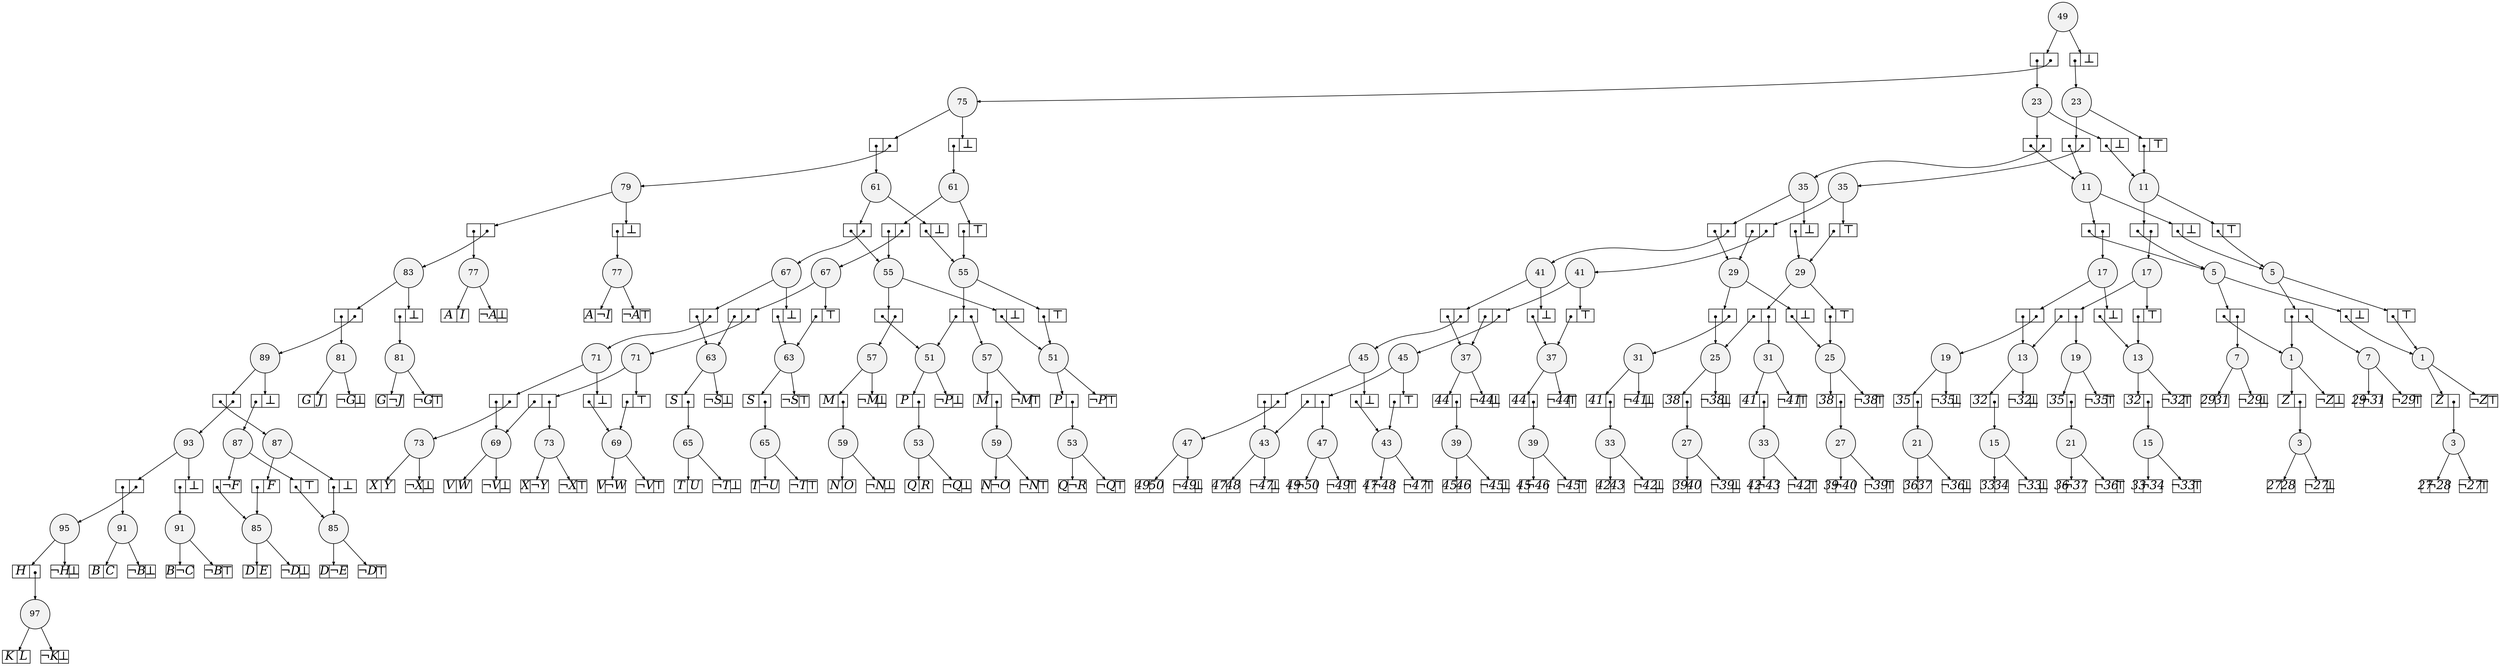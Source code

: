 
digraph sdd {

overlap=false

{rank=same; n1548 }
{rank=same; n1562 }
{rank=same; n1579 }
{rank=same; n1580 n699 }
{rank=same; n1697 }
{rank=same; n1698 n174 }
{rank=same; n171 n169 }
{rank=same; n1785 }
{rank=same; n1786 n1495 }
{rank=same; n1807 }
{rank=same; n1678 n1808 }
{rank=same; n1826 }
{rank=same; n1176 n1827 }
{rank=same; n1212 n1828 }
{rank=same; n1196 n1194 }
{rank=same; n1829 n1248 }
{rank=same; n1158 n1160 }
{rank=same; n1232 n1230 }
{rank=same; n1452 n1830 }
{rank=same; n536 n1008 }
{rank=same; n1009 n551 }
{rank=same; n1266 n1268 }
{rank=same; n1122 n1124 }
{rank=same; n1142 n1140 }
{rank=same; n2385 }
{rank=same; n2380 n2370 }
{rank=same; n2371 n2381 }
{rank=same; n2002 n2010 }
{rank=same; n2382 n2372 }
{rank=same; n2266 n2264 }
{rank=same; n2282 n2284 }
{rank=same; n2373 n2383 }
{rank=same; n2210 n2212 }
{rank=same; n2228 n2230 }
{rank=same; n2318 n2320 }
{rank=same; n2194 n2192 }
{rank=same; n2248 n2246 }
{rank=same; n2384 n2374 }
{rank=same; n2104 n2102 }
{rank=same; n2122 n2120 }
{rank=same; n2158 n2156 }
{rank=same; n2086 n2084 }
{rank=same; n2138 n2140 }
{rank=same; n2356 n2354 }
{rank=same; n2050 n2048 }
{rank=same; n2174 n2176 }
{rank=same; n2032 n2030 }
{rank=same; n2066 n2068 }

n1548 [label= "97",style=filled,fillcolor=gray95,shape=circle,height=.25,width=.25]; 
n1548e0
      [label= "<L>K|<R>L",
      shape=record,
      fontsize=20,
      fontname="Times-Italic",
      fillcolor=white,
      style=filled,
      fixedsize=true,
      height=.30, 
      width=.65];

n1548->n1548e0 [arrowsize=.50];
n1548e1
      [label= "<L>&not;K|<R>&#8869;",
      shape=record,
      fontsize=20,
      fontname="Times-Italic",
      fillcolor=white,
      style=filled,
      fixedsize=true,
      height=.30, 
      width=.65];

n1548->n1548e1 [arrowsize=.50];
n1562 [label= "95",style=filled,fillcolor=gray95,shape=circle,height=.25,width=.25]; 
n1562e0
      [label= "<L>H|<R>",
      shape=record,
      fontsize=20,
      fontname="Times-Italic",
      fillcolor=white,
      style=filled,
      fixedsize=true,
      height=.30, 
      width=.65];

n1562->n1562e0 [arrowsize=.50];
n1562e0:R:c->n1548 [arrowsize=.50,tailclip=false,arrowtail=dot,dir=both];
n1562e1
      [label= "<L>&not;H|<R>&#8869;",
      shape=record,
      fontsize=20,
      fontname="Times-Italic",
      fillcolor=white,
      style=filled,
      fixedsize=true,
      height=.30, 
      width=.65];

n1562->n1562e1 [arrowsize=.50];
n1579 [label= "93",style=filled,fillcolor=gray95,shape=circle,height=.25,width=.25]; 
n1579e0
      [label= "<L>|<R>",
      shape=record,
      fontsize=20,
      fontname="Times-Italic",
      fillcolor=white,
      style=filled,
      fixedsize=true,
      height=.30, 
      width=.65];

n1579->n1579e0 [arrowsize=.50];
n1579e0:L:c->n699 [arrowsize=.50,tailclip=false,arrowtail=dot,dir=both];
n1579e0:R:c->n1562 [arrowsize=.50,tailclip=false,arrowtail=dot,dir=both];
n1579e1
      [label= "<L>|<R>&#8869;",
      shape=record,
      fontsize=20,
      fontname="Times-Italic",
      fillcolor=white,
      style=filled,
      fixedsize=true,
      height=.30, 
      width=.65];

n1579->n1579e1 [arrowsize=.50];
n1579e1:L:c->n1580 [arrowsize=.50,tailclip=false,arrowtail=dot,dir=both];
n1580 [label= "91",style=filled,fillcolor=gray95,shape=circle,height=.25,width=.25]; 
n1580e0
      [label= "<L>B|<R>&not;C",
      shape=record,
      fontsize=20,
      fontname="Times-Italic",
      fillcolor=white,
      style=filled,
      fixedsize=true,
      height=.30, 
      width=.65];

n1580->n1580e0 [arrowsize=.50];
n1580e1
      [label= "<L>&not;B|<R>&#8868;",
      shape=record,
      fontsize=20,
      fontname="Times-Italic",
      fillcolor=white,
      style=filled,
      fixedsize=true,
      height=.30, 
      width=.65];

n1580->n1580e1 [arrowsize=.50];
n699 [label= "91",style=filled,fillcolor=gray95,shape=circle,height=.25,width=.25]; 
n699e0
      [label= "<L>B|<R>C",
      shape=record,
      fontsize=20,
      fontname="Times-Italic",
      fillcolor=white,
      style=filled,
      fixedsize=true,
      height=.30, 
      width=.65];

n699->n699e0 [arrowsize=.50];
n699e1
      [label= "<L>&not;B|<R>&#8869;",
      shape=record,
      fontsize=20,
      fontname="Times-Italic",
      fillcolor=white,
      style=filled,
      fixedsize=true,
      height=.30, 
      width=.65];

n699->n699e1 [arrowsize=.50];
n1697 [label= "89",style=filled,fillcolor=gray95,shape=circle,height=.25,width=.25]; 
n1697e0
      [label= "<L>|<R>",
      shape=record,
      fontsize=20,
      fontname="Times-Italic",
      fillcolor=white,
      style=filled,
      fixedsize=true,
      height=.30, 
      width=.65];

n1697->n1697e0 [arrowsize=.50];
n1697e0:L:c->n174 [arrowsize=.50,tailclip=false,arrowtail=dot,dir=both];
n1697e0:R:c->n1579 [arrowsize=.50,tailclip=false,arrowtail=dot,dir=both];
n1697e1
      [label= "<L>|<R>&#8869;",
      shape=record,
      fontsize=20,
      fontname="Times-Italic",
      fillcolor=white,
      style=filled,
      fixedsize=true,
      height=.30, 
      width=.65];

n1697->n1697e1 [arrowsize=.50];
n1697e1:L:c->n1698 [arrowsize=.50,tailclip=false,arrowtail=dot,dir=both];
n1698 [label= "87",style=filled,fillcolor=gray95,shape=circle,height=.25,width=.25]; 
n1698e0
      [label= "<L>|<R>&not;F",
      shape=record,
      fontsize=20,
      fontname="Times-Italic",
      fillcolor=white,
      style=filled,
      fixedsize=true,
      height=.30, 
      width=.65];

n1698->n1698e0 [arrowsize=.50];
n1698e0:L:c->n169 [arrowsize=.50,tailclip=false,arrowtail=dot,dir=both];
n1698e1
      [label= "<L>|<R>&#8868;",
      shape=record,
      fontsize=20,
      fontname="Times-Italic",
      fillcolor=white,
      style=filled,
      fixedsize=true,
      height=.30, 
      width=.65];

n1698->n1698e1 [arrowsize=.50];
n1698e1:L:c->n171 [arrowsize=.50,tailclip=false,arrowtail=dot,dir=both];
n174 [label= "87",style=filled,fillcolor=gray95,shape=circle,height=.25,width=.25]; 
n174e0
      [label= "<L>|<R>F",
      shape=record,
      fontsize=20,
      fontname="Times-Italic",
      fillcolor=white,
      style=filled,
      fixedsize=true,
      height=.30, 
      width=.65];

n174->n174e0 [arrowsize=.50];
n174e0:L:c->n169 [arrowsize=.50,tailclip=false,arrowtail=dot,dir=both];
n174e1
      [label= "<L>|<R>&#8869;",
      shape=record,
      fontsize=20,
      fontname="Times-Italic",
      fillcolor=white,
      style=filled,
      fixedsize=true,
      height=.30, 
      width=.65];

n174->n174e1 [arrowsize=.50];
n174e1:L:c->n171 [arrowsize=.50,tailclip=false,arrowtail=dot,dir=both];
n171 [label= "85",style=filled,fillcolor=gray95,shape=circle,height=.25,width=.25]; 
n171e0
      [label= "<L>D|<R>&not;E",
      shape=record,
      fontsize=20,
      fontname="Times-Italic",
      fillcolor=white,
      style=filled,
      fixedsize=true,
      height=.30, 
      width=.65];

n171->n171e0 [arrowsize=.50];
n171e1
      [label= "<L>&not;D|<R>&#8868;",
      shape=record,
      fontsize=20,
      fontname="Times-Italic",
      fillcolor=white,
      style=filled,
      fixedsize=true,
      height=.30, 
      width=.65];

n171->n171e1 [arrowsize=.50];
n169 [label= "85",style=filled,fillcolor=gray95,shape=circle,height=.25,width=.25]; 
n169e0
      [label= "<L>D|<R>E",
      shape=record,
      fontsize=20,
      fontname="Times-Italic",
      fillcolor=white,
      style=filled,
      fixedsize=true,
      height=.30, 
      width=.65];

n169->n169e0 [arrowsize=.50];
n169e1
      [label= "<L>&not;D|<R>&#8869;",
      shape=record,
      fontsize=20,
      fontname="Times-Italic",
      fillcolor=white,
      style=filled,
      fixedsize=true,
      height=.30, 
      width=.65];

n169->n169e1 [arrowsize=.50];
n1785 [label= "83",style=filled,fillcolor=gray95,shape=circle,height=.25,width=.25]; 
n1785e0
      [label= "<L>|<R>",
      shape=record,
      fontsize=20,
      fontname="Times-Italic",
      fillcolor=white,
      style=filled,
      fixedsize=true,
      height=.30, 
      width=.65];

n1785->n1785e0 [arrowsize=.50];
n1785e0:L:c->n1495 [arrowsize=.50,tailclip=false,arrowtail=dot,dir=both];
n1785e0:R:c->n1697 [arrowsize=.50,tailclip=false,arrowtail=dot,dir=both];
n1785e1
      [label= "<L>|<R>&#8869;",
      shape=record,
      fontsize=20,
      fontname="Times-Italic",
      fillcolor=white,
      style=filled,
      fixedsize=true,
      height=.30, 
      width=.65];

n1785->n1785e1 [arrowsize=.50];
n1785e1:L:c->n1786 [arrowsize=.50,tailclip=false,arrowtail=dot,dir=both];
n1786 [label= "81",style=filled,fillcolor=gray95,shape=circle,height=.25,width=.25]; 
n1786e0
      [label= "<L>G|<R>&not;J",
      shape=record,
      fontsize=20,
      fontname="Times-Italic",
      fillcolor=white,
      style=filled,
      fixedsize=true,
      height=.30, 
      width=.65];

n1786->n1786e0 [arrowsize=.50];
n1786e1
      [label= "<L>&not;G|<R>&#8868;",
      shape=record,
      fontsize=20,
      fontname="Times-Italic",
      fillcolor=white,
      style=filled,
      fixedsize=true,
      height=.30, 
      width=.65];

n1786->n1786e1 [arrowsize=.50];
n1495 [label= "81",style=filled,fillcolor=gray95,shape=circle,height=.25,width=.25]; 
n1495e0
      [label= "<L>G|<R>J",
      shape=record,
      fontsize=20,
      fontname="Times-Italic",
      fillcolor=white,
      style=filled,
      fixedsize=true,
      height=.30, 
      width=.65];

n1495->n1495e0 [arrowsize=.50];
n1495e1
      [label= "<L>&not;G|<R>&#8869;",
      shape=record,
      fontsize=20,
      fontname="Times-Italic",
      fillcolor=white,
      style=filled,
      fixedsize=true,
      height=.30, 
      width=.65];

n1495->n1495e1 [arrowsize=.50];
n1807 [label= "79",style=filled,fillcolor=gray95,shape=circle,height=.25,width=.25]; 
n1807e0
      [label= "<L>|<R>",
      shape=record,
      fontsize=20,
      fontname="Times-Italic",
      fillcolor=white,
      style=filled,
      fixedsize=true,
      height=.30, 
      width=.65];

n1807->n1807e0 [arrowsize=.50];
n1807e0:L:c->n1678 [arrowsize=.50,tailclip=false,arrowtail=dot,dir=both];
n1807e0:R:c->n1785 [arrowsize=.50,tailclip=false,arrowtail=dot,dir=both];
n1807e1
      [label= "<L>|<R>&#8869;",
      shape=record,
      fontsize=20,
      fontname="Times-Italic",
      fillcolor=white,
      style=filled,
      fixedsize=true,
      height=.30, 
      width=.65];

n1807->n1807e1 [arrowsize=.50];
n1807e1:L:c->n1808 [arrowsize=.50,tailclip=false,arrowtail=dot,dir=both];
n1678 [label= "77",style=filled,fillcolor=gray95,shape=circle,height=.25,width=.25]; 
n1678e0
      [label= "<L>A|<R>I",
      shape=record,
      fontsize=20,
      fontname="Times-Italic",
      fillcolor=white,
      style=filled,
      fixedsize=true,
      height=.30, 
      width=.65];

n1678->n1678e0 [arrowsize=.50];
n1678e1
      [label= "<L>&not;A|<R>&#8869;",
      shape=record,
      fontsize=20,
      fontname="Times-Italic",
      fillcolor=white,
      style=filled,
      fixedsize=true,
      height=.30, 
      width=.65];

n1678->n1678e1 [arrowsize=.50];
n1808 [label= "77",style=filled,fillcolor=gray95,shape=circle,height=.25,width=.25]; 
n1808e0
      [label= "<L>A|<R>&not;I",
      shape=record,
      fontsize=20,
      fontname="Times-Italic",
      fillcolor=white,
      style=filled,
      fixedsize=true,
      height=.30, 
      width=.65];

n1808->n1808e0 [arrowsize=.50];
n1808e1
      [label= "<L>&not;A|<R>&#8868;",
      shape=record,
      fontsize=20,
      fontname="Times-Italic",
      fillcolor=white,
      style=filled,
      fixedsize=true,
      height=.30, 
      width=.65];

n1808->n1808e1 [arrowsize=.50];
n1826 [label= "75",style=filled,fillcolor=gray95,shape=circle,height=.25,width=.25]; 
n1826e0
      [label= "<L>|<R>",
      shape=record,
      fontsize=20,
      fontname="Times-Italic",
      fillcolor=white,
      style=filled,
      fixedsize=true,
      height=.30, 
      width=.65];

n1826->n1826e0 [arrowsize=.50];
n1826e0:L:c->n1452 [arrowsize=.50,tailclip=false,arrowtail=dot,dir=both];
n1826e0:R:c->n1807 [arrowsize=.50,tailclip=false,arrowtail=dot,dir=both];
n1826e1
      [label= "<L>|<R>&#8869;",
      shape=record,
      fontsize=20,
      fontname="Times-Italic",
      fillcolor=white,
      style=filled,
      fixedsize=true,
      height=.30, 
      width=.65];

n1826->n1826e1 [arrowsize=.50];
n1826e1:L:c->n1830 [arrowsize=.50,tailclip=false,arrowtail=dot,dir=both];
n1176 [label= "73",style=filled,fillcolor=gray95,shape=circle,height=.25,width=.25]; 
n1176e0
      [label= "<L>X|<R>Y",
      shape=record,
      fontsize=20,
      fontname="Times-Italic",
      fillcolor=white,
      style=filled,
      fixedsize=true,
      height=.30, 
      width=.65];

n1176->n1176e0 [arrowsize=.50];
n1176e1
      [label= "<L>&not;X|<R>&#8869;",
      shape=record,
      fontsize=20,
      fontname="Times-Italic",
      fillcolor=white,
      style=filled,
      fixedsize=true,
      height=.30, 
      width=.65];

n1176->n1176e1 [arrowsize=.50];
n1827 [label= "73",style=filled,fillcolor=gray95,shape=circle,height=.25,width=.25]; 
n1827e0
      [label= "<L>X|<R>&not;Y",
      shape=record,
      fontsize=20,
      fontname="Times-Italic",
      fillcolor=white,
      style=filled,
      fixedsize=true,
      height=.30, 
      width=.65];

n1827->n1827e0 [arrowsize=.50];
n1827e1
      [label= "<L>&not;X|<R>&#8868;",
      shape=record,
      fontsize=20,
      fontname="Times-Italic",
      fillcolor=white,
      style=filled,
      fixedsize=true,
      height=.30, 
      width=.65];

n1827->n1827e1 [arrowsize=.50];
n1212 [label= "71",style=filled,fillcolor=gray95,shape=circle,height=.25,width=.25]; 
n1212e0
      [label= "<L>|<R>",
      shape=record,
      fontsize=20,
      fontname="Times-Italic",
      fillcolor=white,
      style=filled,
      fixedsize=true,
      height=.30, 
      width=.65];

n1212->n1212e0 [arrowsize=.50];
n1212e0:L:c->n1194 [arrowsize=.50,tailclip=false,arrowtail=dot,dir=both];
n1212e0:R:c->n1176 [arrowsize=.50,tailclip=false,arrowtail=dot,dir=both];
n1212e1
      [label= "<L>|<R>&#8869;",
      shape=record,
      fontsize=20,
      fontname="Times-Italic",
      fillcolor=white,
      style=filled,
      fixedsize=true,
      height=.30, 
      width=.65];

n1212->n1212e1 [arrowsize=.50];
n1212e1:L:c->n1196 [arrowsize=.50,tailclip=false,arrowtail=dot,dir=both];
n1828 [label= "71",style=filled,fillcolor=gray95,shape=circle,height=.25,width=.25]; 
n1828e0
      [label= "<L>|<R>",
      shape=record,
      fontsize=20,
      fontname="Times-Italic",
      fillcolor=white,
      style=filled,
      fixedsize=true,
      height=.30, 
      width=.65];

n1828->n1828e0 [arrowsize=.50];
n1828e0:L:c->n1194 [arrowsize=.50,tailclip=false,arrowtail=dot,dir=both];
n1828e0:R:c->n1827 [arrowsize=.50,tailclip=false,arrowtail=dot,dir=both];
n1828e1
      [label= "<L>|<R>&#8868;",
      shape=record,
      fontsize=20,
      fontname="Times-Italic",
      fillcolor=white,
      style=filled,
      fixedsize=true,
      height=.30, 
      width=.65];

n1828->n1828e1 [arrowsize=.50];
n1828e1:L:c->n1196 [arrowsize=.50,tailclip=false,arrowtail=dot,dir=both];
n1196 [label= "69",style=filled,fillcolor=gray95,shape=circle,height=.25,width=.25]; 
n1196e0
      [label= "<L>V|<R>&not;W",
      shape=record,
      fontsize=20,
      fontname="Times-Italic",
      fillcolor=white,
      style=filled,
      fixedsize=true,
      height=.30, 
      width=.65];

n1196->n1196e0 [arrowsize=.50];
n1196e1
      [label= "<L>&not;V|<R>&#8868;",
      shape=record,
      fontsize=20,
      fontname="Times-Italic",
      fillcolor=white,
      style=filled,
      fixedsize=true,
      height=.30, 
      width=.65];

n1196->n1196e1 [arrowsize=.50];
n1194 [label= "69",style=filled,fillcolor=gray95,shape=circle,height=.25,width=.25]; 
n1194e0
      [label= "<L>V|<R>W",
      shape=record,
      fontsize=20,
      fontname="Times-Italic",
      fillcolor=white,
      style=filled,
      fixedsize=true,
      height=.30, 
      width=.65];

n1194->n1194e0 [arrowsize=.50];
n1194e1
      [label= "<L>&not;V|<R>&#8869;",
      shape=record,
      fontsize=20,
      fontname="Times-Italic",
      fillcolor=white,
      style=filled,
      fixedsize=true,
      height=.30, 
      width=.65];

n1194->n1194e1 [arrowsize=.50];
n1829 [label= "67",style=filled,fillcolor=gray95,shape=circle,height=.25,width=.25]; 
n1829e0
      [label= "<L>|<R>",
      shape=record,
      fontsize=20,
      fontname="Times-Italic",
      fillcolor=white,
      style=filled,
      fixedsize=true,
      height=.30, 
      width=.65];

n1829->n1829e0 [arrowsize=.50];
n1829e0:L:c->n1230 [arrowsize=.50,tailclip=false,arrowtail=dot,dir=both];
n1829e0:R:c->n1828 [arrowsize=.50,tailclip=false,arrowtail=dot,dir=both];
n1829e1
      [label= "<L>|<R>&#8868;",
      shape=record,
      fontsize=20,
      fontname="Times-Italic",
      fillcolor=white,
      style=filled,
      fixedsize=true,
      height=.30, 
      width=.65];

n1829->n1829e1 [arrowsize=.50];
n1829e1:L:c->n1232 [arrowsize=.50,tailclip=false,arrowtail=dot,dir=both];
n1248 [label= "67",style=filled,fillcolor=gray95,shape=circle,height=.25,width=.25]; 
n1248e0
      [label= "<L>|<R>",
      shape=record,
      fontsize=20,
      fontname="Times-Italic",
      fillcolor=white,
      style=filled,
      fixedsize=true,
      height=.30, 
      width=.65];

n1248->n1248e0 [arrowsize=.50];
n1248e0:L:c->n1230 [arrowsize=.50,tailclip=false,arrowtail=dot,dir=both];
n1248e0:R:c->n1212 [arrowsize=.50,tailclip=false,arrowtail=dot,dir=both];
n1248e1
      [label= "<L>|<R>&#8869;",
      shape=record,
      fontsize=20,
      fontname="Times-Italic",
      fillcolor=white,
      style=filled,
      fixedsize=true,
      height=.30, 
      width=.65];

n1248->n1248e1 [arrowsize=.50];
n1248e1:L:c->n1232 [arrowsize=.50,tailclip=false,arrowtail=dot,dir=both];
n1158 [label= "65",style=filled,fillcolor=gray95,shape=circle,height=.25,width=.25]; 
n1158e0
      [label= "<L>T|<R>U",
      shape=record,
      fontsize=20,
      fontname="Times-Italic",
      fillcolor=white,
      style=filled,
      fixedsize=true,
      height=.30, 
      width=.65];

n1158->n1158e0 [arrowsize=.50];
n1158e1
      [label= "<L>&not;T|<R>&#8869;",
      shape=record,
      fontsize=20,
      fontname="Times-Italic",
      fillcolor=white,
      style=filled,
      fixedsize=true,
      height=.30, 
      width=.65];

n1158->n1158e1 [arrowsize=.50];
n1160 [label= "65",style=filled,fillcolor=gray95,shape=circle,height=.25,width=.25]; 
n1160e0
      [label= "<L>T|<R>&not;U",
      shape=record,
      fontsize=20,
      fontname="Times-Italic",
      fillcolor=white,
      style=filled,
      fixedsize=true,
      height=.30, 
      width=.65];

n1160->n1160e0 [arrowsize=.50];
n1160e1
      [label= "<L>&not;T|<R>&#8868;",
      shape=record,
      fontsize=20,
      fontname="Times-Italic",
      fillcolor=white,
      style=filled,
      fixedsize=true,
      height=.30, 
      width=.65];

n1160->n1160e1 [arrowsize=.50];
n1232 [label= "63",style=filled,fillcolor=gray95,shape=circle,height=.25,width=.25]; 
n1232e0
      [label= "<L>S|<R>",
      shape=record,
      fontsize=20,
      fontname="Times-Italic",
      fillcolor=white,
      style=filled,
      fixedsize=true,
      height=.30, 
      width=.65];

n1232->n1232e0 [arrowsize=.50];
n1232e0:R:c->n1160 [arrowsize=.50,tailclip=false,arrowtail=dot,dir=both];
n1232e1
      [label= "<L>&not;S|<R>&#8868;",
      shape=record,
      fontsize=20,
      fontname="Times-Italic",
      fillcolor=white,
      style=filled,
      fixedsize=true,
      height=.30, 
      width=.65];

n1232->n1232e1 [arrowsize=.50];
n1230 [label= "63",style=filled,fillcolor=gray95,shape=circle,height=.25,width=.25]; 
n1230e0
      [label= "<L>S|<R>",
      shape=record,
      fontsize=20,
      fontname="Times-Italic",
      fillcolor=white,
      style=filled,
      fixedsize=true,
      height=.30, 
      width=.65];

n1230->n1230e0 [arrowsize=.50];
n1230e0:R:c->n1158 [arrowsize=.50,tailclip=false,arrowtail=dot,dir=both];
n1230e1
      [label= "<L>&not;S|<R>&#8869;",
      shape=record,
      fontsize=20,
      fontname="Times-Italic",
      fillcolor=white,
      style=filled,
      fixedsize=true,
      height=.30, 
      width=.65];

n1230->n1230e1 [arrowsize=.50];
n1452 [label= "61",style=filled,fillcolor=gray95,shape=circle,height=.25,width=.25]; 
n1452e0
      [label= "<L>|<R>",
      shape=record,
      fontsize=20,
      fontname="Times-Italic",
      fillcolor=white,
      style=filled,
      fixedsize=true,
      height=.30, 
      width=.65];

n1452->n1452e0 [arrowsize=.50];
n1452e0:L:c->n1266 [arrowsize=.50,tailclip=false,arrowtail=dot,dir=both];
n1452e0:R:c->n1248 [arrowsize=.50,tailclip=false,arrowtail=dot,dir=both];
n1452e1
      [label= "<L>|<R>&#8869;",
      shape=record,
      fontsize=20,
      fontname="Times-Italic",
      fillcolor=white,
      style=filled,
      fixedsize=true,
      height=.30, 
      width=.65];

n1452->n1452e1 [arrowsize=.50];
n1452e1:L:c->n1268 [arrowsize=.50,tailclip=false,arrowtail=dot,dir=both];
n1830 [label= "61",style=filled,fillcolor=gray95,shape=circle,height=.25,width=.25]; 
n1830e0
      [label= "<L>|<R>",
      shape=record,
      fontsize=20,
      fontname="Times-Italic",
      fillcolor=white,
      style=filled,
      fixedsize=true,
      height=.30, 
      width=.65];

n1830->n1830e0 [arrowsize=.50];
n1830e0:L:c->n1266 [arrowsize=.50,tailclip=false,arrowtail=dot,dir=both];
n1830e0:R:c->n1829 [arrowsize=.50,tailclip=false,arrowtail=dot,dir=both];
n1830e1
      [label= "<L>|<R>&#8868;",
      shape=record,
      fontsize=20,
      fontname="Times-Italic",
      fillcolor=white,
      style=filled,
      fixedsize=true,
      height=.30, 
      width=.65];

n1830->n1830e1 [arrowsize=.50];
n1830e1:L:c->n1268 [arrowsize=.50,tailclip=false,arrowtail=dot,dir=both];
n536 [label= "59",style=filled,fillcolor=gray95,shape=circle,height=.25,width=.25]; 
n536e0
      [label= "<L>N|<R>O",
      shape=record,
      fontsize=20,
      fontname="Times-Italic",
      fillcolor=white,
      style=filled,
      fixedsize=true,
      height=.30, 
      width=.65];

n536->n536e0 [arrowsize=.50];
n536e1
      [label= "<L>&not;N|<R>&#8869;",
      shape=record,
      fontsize=20,
      fontname="Times-Italic",
      fillcolor=white,
      style=filled,
      fixedsize=true,
      height=.30, 
      width=.65];

n536->n536e1 [arrowsize=.50];
n1008 [label= "59",style=filled,fillcolor=gray95,shape=circle,height=.25,width=.25]; 
n1008e0
      [label= "<L>N|<R>&not;O",
      shape=record,
      fontsize=20,
      fontname="Times-Italic",
      fillcolor=white,
      style=filled,
      fixedsize=true,
      height=.30, 
      width=.65];

n1008->n1008e0 [arrowsize=.50];
n1008e1
      [label= "<L>&not;N|<R>&#8868;",
      shape=record,
      fontsize=20,
      fontname="Times-Italic",
      fillcolor=white,
      style=filled,
      fixedsize=true,
      height=.30, 
      width=.65];

n1008->n1008e1 [arrowsize=.50];
n1009 [label= "57",style=filled,fillcolor=gray95,shape=circle,height=.25,width=.25]; 
n1009e0
      [label= "<L>M|<R>",
      shape=record,
      fontsize=20,
      fontname="Times-Italic",
      fillcolor=white,
      style=filled,
      fixedsize=true,
      height=.30, 
      width=.65];

n1009->n1009e0 [arrowsize=.50];
n1009e0:R:c->n1008 [arrowsize=.50,tailclip=false,arrowtail=dot,dir=both];
n1009e1
      [label= "<L>&not;M|<R>&#8868;",
      shape=record,
      fontsize=20,
      fontname="Times-Italic",
      fillcolor=white,
      style=filled,
      fixedsize=true,
      height=.30, 
      width=.65];

n1009->n1009e1 [arrowsize=.50];
n551 [label= "57",style=filled,fillcolor=gray95,shape=circle,height=.25,width=.25]; 
n551e0
      [label= "<L>M|<R>",
      shape=record,
      fontsize=20,
      fontname="Times-Italic",
      fillcolor=white,
      style=filled,
      fixedsize=true,
      height=.30, 
      width=.65];

n551->n551e0 [arrowsize=.50];
n551e0:R:c->n536 [arrowsize=.50,tailclip=false,arrowtail=dot,dir=both];
n551e1
      [label= "<L>&not;M|<R>&#8869;",
      shape=record,
      fontsize=20,
      fontname="Times-Italic",
      fillcolor=white,
      style=filled,
      fixedsize=true,
      height=.30, 
      width=.65];

n551->n551e1 [arrowsize=.50];
n1266 [label= "55",style=filled,fillcolor=gray95,shape=circle,height=.25,width=.25]; 
n1266e0
      [label= "<L>|<R>",
      shape=record,
      fontsize=20,
      fontname="Times-Italic",
      fillcolor=white,
      style=filled,
      fixedsize=true,
      height=.30, 
      width=.65];

n1266->n1266e0 [arrowsize=.50];
n1266e0:L:c->n1140 [arrowsize=.50,tailclip=false,arrowtail=dot,dir=both];
n1266e0:R:c->n551 [arrowsize=.50,tailclip=false,arrowtail=dot,dir=both];
n1266e1
      [label= "<L>|<R>&#8869;",
      shape=record,
      fontsize=20,
      fontname="Times-Italic",
      fillcolor=white,
      style=filled,
      fixedsize=true,
      height=.30, 
      width=.65];

n1266->n1266e1 [arrowsize=.50];
n1266e1:L:c->n1142 [arrowsize=.50,tailclip=false,arrowtail=dot,dir=both];
n1268 [label= "55",style=filled,fillcolor=gray95,shape=circle,height=.25,width=.25]; 
n1268e0
      [label= "<L>|<R>",
      shape=record,
      fontsize=20,
      fontname="Times-Italic",
      fillcolor=white,
      style=filled,
      fixedsize=true,
      height=.30, 
      width=.65];

n1268->n1268e0 [arrowsize=.50];
n1268e0:L:c->n1140 [arrowsize=.50,tailclip=false,arrowtail=dot,dir=both];
n1268e0:R:c->n1009 [arrowsize=.50,tailclip=false,arrowtail=dot,dir=both];
n1268e1
      [label= "<L>|<R>&#8868;",
      shape=record,
      fontsize=20,
      fontname="Times-Italic",
      fillcolor=white,
      style=filled,
      fixedsize=true,
      height=.30, 
      width=.65];

n1268->n1268e1 [arrowsize=.50];
n1268e1:L:c->n1142 [arrowsize=.50,tailclip=false,arrowtail=dot,dir=both];
n1122 [label= "53",style=filled,fillcolor=gray95,shape=circle,height=.25,width=.25]; 
n1122e0
      [label= "<L>Q|<R>R",
      shape=record,
      fontsize=20,
      fontname="Times-Italic",
      fillcolor=white,
      style=filled,
      fixedsize=true,
      height=.30, 
      width=.65];

n1122->n1122e0 [arrowsize=.50];
n1122e1
      [label= "<L>&not;Q|<R>&#8869;",
      shape=record,
      fontsize=20,
      fontname="Times-Italic",
      fillcolor=white,
      style=filled,
      fixedsize=true,
      height=.30, 
      width=.65];

n1122->n1122e1 [arrowsize=.50];
n1124 [label= "53",style=filled,fillcolor=gray95,shape=circle,height=.25,width=.25]; 
n1124e0
      [label= "<L>Q|<R>&not;R",
      shape=record,
      fontsize=20,
      fontname="Times-Italic",
      fillcolor=white,
      style=filled,
      fixedsize=true,
      height=.30, 
      width=.65];

n1124->n1124e0 [arrowsize=.50];
n1124e1
      [label= "<L>&not;Q|<R>&#8868;",
      shape=record,
      fontsize=20,
      fontname="Times-Italic",
      fillcolor=white,
      style=filled,
      fixedsize=true,
      height=.30, 
      width=.65];

n1124->n1124e1 [arrowsize=.50];
n1142 [label= "51",style=filled,fillcolor=gray95,shape=circle,height=.25,width=.25]; 
n1142e0
      [label= "<L>P|<R>",
      shape=record,
      fontsize=20,
      fontname="Times-Italic",
      fillcolor=white,
      style=filled,
      fixedsize=true,
      height=.30, 
      width=.65];

n1142->n1142e0 [arrowsize=.50];
n1142e0:R:c->n1124 [arrowsize=.50,tailclip=false,arrowtail=dot,dir=both];
n1142e1
      [label= "<L>&not;P|<R>&#8868;",
      shape=record,
      fontsize=20,
      fontname="Times-Italic",
      fillcolor=white,
      style=filled,
      fixedsize=true,
      height=.30, 
      width=.65];

n1142->n1142e1 [arrowsize=.50];
n1140 [label= "51",style=filled,fillcolor=gray95,shape=circle,height=.25,width=.25]; 
n1140e0
      [label= "<L>P|<R>",
      shape=record,
      fontsize=20,
      fontname="Times-Italic",
      fillcolor=white,
      style=filled,
      fixedsize=true,
      height=.30, 
      width=.65];

n1140->n1140e0 [arrowsize=.50];
n1140e0:R:c->n1122 [arrowsize=.50,tailclip=false,arrowtail=dot,dir=both];
n1140e1
      [label= "<L>&not;P|<R>&#8869;",
      shape=record,
      fontsize=20,
      fontname="Times-Italic",
      fillcolor=white,
      style=filled,
      fixedsize=true,
      height=.30, 
      width=.65];

n1140->n1140e1 [arrowsize=.50];
n2385 [label= "49",style=filled,fillcolor=gray95,shape=circle,height=.25,width=.25]; 
n2385e0
      [label= "<L>|<R>",
      shape=record,
      fontsize=20,
      fontname="Times-Italic",
      fillcolor=white,
      style=filled,
      fixedsize=true,
      height=.30, 
      width=.65];

n2385->n2385e0 [arrowsize=.50];
n2385e0:L:c->n2374 [arrowsize=.50,tailclip=false,arrowtail=dot,dir=both];
n2385e0:R:c->n1826 [arrowsize=.50,tailclip=false,arrowtail=dot,dir=both];
n2385e1
      [label= "<L>|<R>&#8869;",
      shape=record,
      fontsize=20,
      fontname="Times-Italic",
      fillcolor=white,
      style=filled,
      fixedsize=true,
      height=.30, 
      width=.65];

n2385->n2385e1 [arrowsize=.50];
n2385e1:L:c->n2384 [arrowsize=.50,tailclip=false,arrowtail=dot,dir=both];
n2380 [label= "47",style=filled,fillcolor=gray95,shape=circle,height=.25,width=.25]; 
n2380e0
      [label= "<L>49|<R>&not;50",
      shape=record,
      fontsize=20,
      fontname="Times-Italic",
      fillcolor=white,
      style=filled,
      fixedsize=true,
      height=.30, 
      width=.65];

n2380->n2380e0 [arrowsize=.50];
n2380e1
      [label= "<L>&not;49|<R>&#8868;",
      shape=record,
      fontsize=20,
      fontname="Times-Italic",
      fillcolor=white,
      style=filled,
      fixedsize=true,
      height=.30, 
      width=.65];

n2380->n2380e1 [arrowsize=.50];
n2370 [label= "47",style=filled,fillcolor=gray95,shape=circle,height=.25,width=.25]; 
n2370e0
      [label= "<L>49|<R>50",
      shape=record,
      fontsize=20,
      fontname="Times-Italic",
      fillcolor=white,
      style=filled,
      fixedsize=true,
      height=.30, 
      width=.65];

n2370->n2370e0 [arrowsize=.50];
n2370e1
      [label= "<L>&not;49|<R>&#8869;",
      shape=record,
      fontsize=20,
      fontname="Times-Italic",
      fillcolor=white,
      style=filled,
      fixedsize=true,
      height=.30, 
      width=.65];

n2370->n2370e1 [arrowsize=.50];
n2371 [label= "45",style=filled,fillcolor=gray95,shape=circle,height=.25,width=.25]; 
n2371e0
      [label= "<L>|<R>",
      shape=record,
      fontsize=20,
      fontname="Times-Italic",
      fillcolor=white,
      style=filled,
      fixedsize=true,
      height=.30, 
      width=.65];

n2371->n2371e0 [arrowsize=.50];
n2371e0:L:c->n2002 [arrowsize=.50,tailclip=false,arrowtail=dot,dir=both];
n2371e0:R:c->n2370 [arrowsize=.50,tailclip=false,arrowtail=dot,dir=both];
n2371e1
      [label= "<L>|<R>&#8869;",
      shape=record,
      fontsize=20,
      fontname="Times-Italic",
      fillcolor=white,
      style=filled,
      fixedsize=true,
      height=.30, 
      width=.65];

n2371->n2371e1 [arrowsize=.50];
n2371e1:L:c->n2010 [arrowsize=.50,tailclip=false,arrowtail=dot,dir=both];
n2381 [label= "45",style=filled,fillcolor=gray95,shape=circle,height=.25,width=.25]; 
n2381e0
      [label= "<L>|<R>",
      shape=record,
      fontsize=20,
      fontname="Times-Italic",
      fillcolor=white,
      style=filled,
      fixedsize=true,
      height=.30, 
      width=.65];

n2381->n2381e0 [arrowsize=.50];
n2381e0:L:c->n2002 [arrowsize=.50,tailclip=false,arrowtail=dot,dir=both];
n2381e0:R:c->n2380 [arrowsize=.50,tailclip=false,arrowtail=dot,dir=both];
n2381e1
      [label= "<L>|<R>&#8868;",
      shape=record,
      fontsize=20,
      fontname="Times-Italic",
      fillcolor=white,
      style=filled,
      fixedsize=true,
      height=.30, 
      width=.65];

n2381->n2381e1 [arrowsize=.50];
n2381e1:L:c->n2010 [arrowsize=.50,tailclip=false,arrowtail=dot,dir=both];
n2002 [label= "43",style=filled,fillcolor=gray95,shape=circle,height=.25,width=.25]; 
n2002e0
      [label= "<L>47|<R>48",
      shape=record,
      fontsize=20,
      fontname="Times-Italic",
      fillcolor=white,
      style=filled,
      fixedsize=true,
      height=.30, 
      width=.65];

n2002->n2002e0 [arrowsize=.50];
n2002e1
      [label= "<L>&not;47|<R>&#8869;",
      shape=record,
      fontsize=20,
      fontname="Times-Italic",
      fillcolor=white,
      style=filled,
      fixedsize=true,
      height=.30, 
      width=.65];

n2002->n2002e1 [arrowsize=.50];
n2010 [label= "43",style=filled,fillcolor=gray95,shape=circle,height=.25,width=.25]; 
n2010e0
      [label= "<L>47|<R>&not;48",
      shape=record,
      fontsize=20,
      fontname="Times-Italic",
      fillcolor=white,
      style=filled,
      fixedsize=true,
      height=.30, 
      width=.65];

n2010->n2010e0 [arrowsize=.50];
n2010e1
      [label= "<L>&not;47|<R>&#8868;",
      shape=record,
      fontsize=20,
      fontname="Times-Italic",
      fillcolor=white,
      style=filled,
      fixedsize=true,
      height=.30, 
      width=.65];

n2010->n2010e1 [arrowsize=.50];
n2382 [label= "41",style=filled,fillcolor=gray95,shape=circle,height=.25,width=.25]; 
n2382e0
      [label= "<L>|<R>",
      shape=record,
      fontsize=20,
      fontname="Times-Italic",
      fillcolor=white,
      style=filled,
      fixedsize=true,
      height=.30, 
      width=.65];

n2382->n2382e0 [arrowsize=.50];
n2382e0:L:c->n2282 [arrowsize=.50,tailclip=false,arrowtail=dot,dir=both];
n2382e0:R:c->n2381 [arrowsize=.50,tailclip=false,arrowtail=dot,dir=both];
n2382e1
      [label= "<L>|<R>&#8868;",
      shape=record,
      fontsize=20,
      fontname="Times-Italic",
      fillcolor=white,
      style=filled,
      fixedsize=true,
      height=.30, 
      width=.65];

n2382->n2382e1 [arrowsize=.50];
n2382e1:L:c->n2284 [arrowsize=.50,tailclip=false,arrowtail=dot,dir=both];
n2372 [label= "41",style=filled,fillcolor=gray95,shape=circle,height=.25,width=.25]; 
n2372e0
      [label= "<L>|<R>",
      shape=record,
      fontsize=20,
      fontname="Times-Italic",
      fillcolor=white,
      style=filled,
      fixedsize=true,
      height=.30, 
      width=.65];

n2372->n2372e0 [arrowsize=.50];
n2372e0:L:c->n2282 [arrowsize=.50,tailclip=false,arrowtail=dot,dir=both];
n2372e0:R:c->n2371 [arrowsize=.50,tailclip=false,arrowtail=dot,dir=both];
n2372e1
      [label= "<L>|<R>&#8869;",
      shape=record,
      fontsize=20,
      fontname="Times-Italic",
      fillcolor=white,
      style=filled,
      fixedsize=true,
      height=.30, 
      width=.65];

n2372->n2372e1 [arrowsize=.50];
n2372e1:L:c->n2284 [arrowsize=.50,tailclip=false,arrowtail=dot,dir=both];
n2266 [label= "39",style=filled,fillcolor=gray95,shape=circle,height=.25,width=.25]; 
n2266e0
      [label= "<L>45|<R>&not;46",
      shape=record,
      fontsize=20,
      fontname="Times-Italic",
      fillcolor=white,
      style=filled,
      fixedsize=true,
      height=.30, 
      width=.65];

n2266->n2266e0 [arrowsize=.50];
n2266e1
      [label= "<L>&not;45|<R>&#8868;",
      shape=record,
      fontsize=20,
      fontname="Times-Italic",
      fillcolor=white,
      style=filled,
      fixedsize=true,
      height=.30, 
      width=.65];

n2266->n2266e1 [arrowsize=.50];
n2264 [label= "39",style=filled,fillcolor=gray95,shape=circle,height=.25,width=.25]; 
n2264e0
      [label= "<L>45|<R>46",
      shape=record,
      fontsize=20,
      fontname="Times-Italic",
      fillcolor=white,
      style=filled,
      fixedsize=true,
      height=.30, 
      width=.65];

n2264->n2264e0 [arrowsize=.50];
n2264e1
      [label= "<L>&not;45|<R>&#8869;",
      shape=record,
      fontsize=20,
      fontname="Times-Italic",
      fillcolor=white,
      style=filled,
      fixedsize=true,
      height=.30, 
      width=.65];

n2264->n2264e1 [arrowsize=.50];
n2282 [label= "37",style=filled,fillcolor=gray95,shape=circle,height=.25,width=.25]; 
n2282e0
      [label= "<L>44|<R>",
      shape=record,
      fontsize=20,
      fontname="Times-Italic",
      fillcolor=white,
      style=filled,
      fixedsize=true,
      height=.30, 
      width=.65];

n2282->n2282e0 [arrowsize=.50];
n2282e0:R:c->n2264 [arrowsize=.50,tailclip=false,arrowtail=dot,dir=both];
n2282e1
      [label= "<L>&not;44|<R>&#8869;",
      shape=record,
      fontsize=20,
      fontname="Times-Italic",
      fillcolor=white,
      style=filled,
      fixedsize=true,
      height=.30, 
      width=.65];

n2282->n2282e1 [arrowsize=.50];
n2284 [label= "37",style=filled,fillcolor=gray95,shape=circle,height=.25,width=.25]; 
n2284e0
      [label= "<L>44|<R>",
      shape=record,
      fontsize=20,
      fontname="Times-Italic",
      fillcolor=white,
      style=filled,
      fixedsize=true,
      height=.30, 
      width=.65];

n2284->n2284e0 [arrowsize=.50];
n2284e0:R:c->n2266 [arrowsize=.50,tailclip=false,arrowtail=dot,dir=both];
n2284e1
      [label= "<L>&not;44|<R>&#8868;",
      shape=record,
      fontsize=20,
      fontname="Times-Italic",
      fillcolor=white,
      style=filled,
      fixedsize=true,
      height=.30, 
      width=.65];

n2284->n2284e1 [arrowsize=.50];
n2373 [label= "35",style=filled,fillcolor=gray95,shape=circle,height=.25,width=.25]; 
n2373e0
      [label= "<L>|<R>",
      shape=record,
      fontsize=20,
      fontname="Times-Italic",
      fillcolor=white,
      style=filled,
      fixedsize=true,
      height=.30, 
      width=.65];

n2373->n2373e0 [arrowsize=.50];
n2373e0:L:c->n2318 [arrowsize=.50,tailclip=false,arrowtail=dot,dir=both];
n2373e0:R:c->n2372 [arrowsize=.50,tailclip=false,arrowtail=dot,dir=both];
n2373e1
      [label= "<L>|<R>&#8869;",
      shape=record,
      fontsize=20,
      fontname="Times-Italic",
      fillcolor=white,
      style=filled,
      fixedsize=true,
      height=.30, 
      width=.65];

n2373->n2373e1 [arrowsize=.50];
n2373e1:L:c->n2320 [arrowsize=.50,tailclip=false,arrowtail=dot,dir=both];
n2383 [label= "35",style=filled,fillcolor=gray95,shape=circle,height=.25,width=.25]; 
n2383e0
      [label= "<L>|<R>",
      shape=record,
      fontsize=20,
      fontname="Times-Italic",
      fillcolor=white,
      style=filled,
      fixedsize=true,
      height=.30, 
      width=.65];

n2383->n2383e0 [arrowsize=.50];
n2383e0:L:c->n2318 [arrowsize=.50,tailclip=false,arrowtail=dot,dir=both];
n2383e0:R:c->n2382 [arrowsize=.50,tailclip=false,arrowtail=dot,dir=both];
n2383e1
      [label= "<L>|<R>&#8868;",
      shape=record,
      fontsize=20,
      fontname="Times-Italic",
      fillcolor=white,
      style=filled,
      fixedsize=true,
      height=.30, 
      width=.65];

n2383->n2383e1 [arrowsize=.50];
n2383e1:L:c->n2320 [arrowsize=.50,tailclip=false,arrowtail=dot,dir=both];
n2210 [label= "33",style=filled,fillcolor=gray95,shape=circle,height=.25,width=.25]; 
n2210e0
      [label= "<L>42|<R>43",
      shape=record,
      fontsize=20,
      fontname="Times-Italic",
      fillcolor=white,
      style=filled,
      fixedsize=true,
      height=.30, 
      width=.65];

n2210->n2210e0 [arrowsize=.50];
n2210e1
      [label= "<L>&not;42|<R>&#8869;",
      shape=record,
      fontsize=20,
      fontname="Times-Italic",
      fillcolor=white,
      style=filled,
      fixedsize=true,
      height=.30, 
      width=.65];

n2210->n2210e1 [arrowsize=.50];
n2212 [label= "33",style=filled,fillcolor=gray95,shape=circle,height=.25,width=.25]; 
n2212e0
      [label= "<L>42|<R>&not;43",
      shape=record,
      fontsize=20,
      fontname="Times-Italic",
      fillcolor=white,
      style=filled,
      fixedsize=true,
      height=.30, 
      width=.65];

n2212->n2212e0 [arrowsize=.50];
n2212e1
      [label= "<L>&not;42|<R>&#8868;",
      shape=record,
      fontsize=20,
      fontname="Times-Italic",
      fillcolor=white,
      style=filled,
      fixedsize=true,
      height=.30, 
      width=.65];

n2212->n2212e1 [arrowsize=.50];
n2228 [label= "31",style=filled,fillcolor=gray95,shape=circle,height=.25,width=.25]; 
n2228e0
      [label= "<L>41|<R>",
      shape=record,
      fontsize=20,
      fontname="Times-Italic",
      fillcolor=white,
      style=filled,
      fixedsize=true,
      height=.30, 
      width=.65];

n2228->n2228e0 [arrowsize=.50];
n2228e0:R:c->n2210 [arrowsize=.50,tailclip=false,arrowtail=dot,dir=both];
n2228e1
      [label= "<L>&not;41|<R>&#8869;",
      shape=record,
      fontsize=20,
      fontname="Times-Italic",
      fillcolor=white,
      style=filled,
      fixedsize=true,
      height=.30, 
      width=.65];

n2228->n2228e1 [arrowsize=.50];
n2230 [label= "31",style=filled,fillcolor=gray95,shape=circle,height=.25,width=.25]; 
n2230e0
      [label= "<L>41|<R>",
      shape=record,
      fontsize=20,
      fontname="Times-Italic",
      fillcolor=white,
      style=filled,
      fixedsize=true,
      height=.30, 
      width=.65];

n2230->n2230e0 [arrowsize=.50];
n2230e0:R:c->n2212 [arrowsize=.50,tailclip=false,arrowtail=dot,dir=both];
n2230e1
      [label= "<L>&not;41|<R>&#8868;",
      shape=record,
      fontsize=20,
      fontname="Times-Italic",
      fillcolor=white,
      style=filled,
      fixedsize=true,
      height=.30, 
      width=.65];

n2230->n2230e1 [arrowsize=.50];
n2318 [label= "29",style=filled,fillcolor=gray95,shape=circle,height=.25,width=.25]; 
n2318e0
      [label= "<L>|<R>",
      shape=record,
      fontsize=20,
      fontname="Times-Italic",
      fillcolor=white,
      style=filled,
      fixedsize=true,
      height=.30, 
      width=.65];

n2318->n2318e0 [arrowsize=.50];
n2318e0:L:c->n2246 [arrowsize=.50,tailclip=false,arrowtail=dot,dir=both];
n2318e0:R:c->n2228 [arrowsize=.50,tailclip=false,arrowtail=dot,dir=both];
n2318e1
      [label= "<L>|<R>&#8869;",
      shape=record,
      fontsize=20,
      fontname="Times-Italic",
      fillcolor=white,
      style=filled,
      fixedsize=true,
      height=.30, 
      width=.65];

n2318->n2318e1 [arrowsize=.50];
n2318e1:L:c->n2248 [arrowsize=.50,tailclip=false,arrowtail=dot,dir=both];
n2320 [label= "29",style=filled,fillcolor=gray95,shape=circle,height=.25,width=.25]; 
n2320e0
      [label= "<L>|<R>",
      shape=record,
      fontsize=20,
      fontname="Times-Italic",
      fillcolor=white,
      style=filled,
      fixedsize=true,
      height=.30, 
      width=.65];

n2320->n2320e0 [arrowsize=.50];
n2320e0:L:c->n2246 [arrowsize=.50,tailclip=false,arrowtail=dot,dir=both];
n2320e0:R:c->n2230 [arrowsize=.50,tailclip=false,arrowtail=dot,dir=both];
n2320e1
      [label= "<L>|<R>&#8868;",
      shape=record,
      fontsize=20,
      fontname="Times-Italic",
      fillcolor=white,
      style=filled,
      fixedsize=true,
      height=.30, 
      width=.65];

n2320->n2320e1 [arrowsize=.50];
n2320e1:L:c->n2248 [arrowsize=.50,tailclip=false,arrowtail=dot,dir=both];
n2194 [label= "27",style=filled,fillcolor=gray95,shape=circle,height=.25,width=.25]; 
n2194e0
      [label= "<L>39|<R>&not;40",
      shape=record,
      fontsize=20,
      fontname="Times-Italic",
      fillcolor=white,
      style=filled,
      fixedsize=true,
      height=.30, 
      width=.65];

n2194->n2194e0 [arrowsize=.50];
n2194e1
      [label= "<L>&not;39|<R>&#8868;",
      shape=record,
      fontsize=20,
      fontname="Times-Italic",
      fillcolor=white,
      style=filled,
      fixedsize=true,
      height=.30, 
      width=.65];

n2194->n2194e1 [arrowsize=.50];
n2192 [label= "27",style=filled,fillcolor=gray95,shape=circle,height=.25,width=.25]; 
n2192e0
      [label= "<L>39|<R>40",
      shape=record,
      fontsize=20,
      fontname="Times-Italic",
      fillcolor=white,
      style=filled,
      fixedsize=true,
      height=.30, 
      width=.65];

n2192->n2192e0 [arrowsize=.50];
n2192e1
      [label= "<L>&not;39|<R>&#8869;",
      shape=record,
      fontsize=20,
      fontname="Times-Italic",
      fillcolor=white,
      style=filled,
      fixedsize=true,
      height=.30, 
      width=.65];

n2192->n2192e1 [arrowsize=.50];
n2248 [label= "25",style=filled,fillcolor=gray95,shape=circle,height=.25,width=.25]; 
n2248e0
      [label= "<L>38|<R>",
      shape=record,
      fontsize=20,
      fontname="Times-Italic",
      fillcolor=white,
      style=filled,
      fixedsize=true,
      height=.30, 
      width=.65];

n2248->n2248e0 [arrowsize=.50];
n2248e0:R:c->n2194 [arrowsize=.50,tailclip=false,arrowtail=dot,dir=both];
n2248e1
      [label= "<L>&not;38|<R>&#8868;",
      shape=record,
      fontsize=20,
      fontname="Times-Italic",
      fillcolor=white,
      style=filled,
      fixedsize=true,
      height=.30, 
      width=.65];

n2248->n2248e1 [arrowsize=.50];
n2246 [label= "25",style=filled,fillcolor=gray95,shape=circle,height=.25,width=.25]; 
n2246e0
      [label= "<L>38|<R>",
      shape=record,
      fontsize=20,
      fontname="Times-Italic",
      fillcolor=white,
      style=filled,
      fixedsize=true,
      height=.30, 
      width=.65];

n2246->n2246e0 [arrowsize=.50];
n2246e0:R:c->n2192 [arrowsize=.50,tailclip=false,arrowtail=dot,dir=both];
n2246e1
      [label= "<L>&not;38|<R>&#8869;",
      shape=record,
      fontsize=20,
      fontname="Times-Italic",
      fillcolor=white,
      style=filled,
      fixedsize=true,
      height=.30, 
      width=.65];

n2246->n2246e1 [arrowsize=.50];
n2384 [label= "23",style=filled,fillcolor=gray95,shape=circle,height=.25,width=.25]; 
n2384e0
      [label= "<L>|<R>",
      shape=record,
      fontsize=20,
      fontname="Times-Italic",
      fillcolor=white,
      style=filled,
      fixedsize=true,
      height=.30, 
      width=.65];

n2384->n2384e0 [arrowsize=.50];
n2384e0:L:c->n2354 [arrowsize=.50,tailclip=false,arrowtail=dot,dir=both];
n2384e0:R:c->n2383 [arrowsize=.50,tailclip=false,arrowtail=dot,dir=both];
n2384e1
      [label= "<L>|<R>&#8868;",
      shape=record,
      fontsize=20,
      fontname="Times-Italic",
      fillcolor=white,
      style=filled,
      fixedsize=true,
      height=.30, 
      width=.65];

n2384->n2384e1 [arrowsize=.50];
n2384e1:L:c->n2356 [arrowsize=.50,tailclip=false,arrowtail=dot,dir=both];
n2374 [label= "23",style=filled,fillcolor=gray95,shape=circle,height=.25,width=.25]; 
n2374e0
      [label= "<L>|<R>",
      shape=record,
      fontsize=20,
      fontname="Times-Italic",
      fillcolor=white,
      style=filled,
      fixedsize=true,
      height=.30, 
      width=.65];

n2374->n2374e0 [arrowsize=.50];
n2374e0:L:c->n2354 [arrowsize=.50,tailclip=false,arrowtail=dot,dir=both];
n2374e0:R:c->n2373 [arrowsize=.50,tailclip=false,arrowtail=dot,dir=both];
n2374e1
      [label= "<L>|<R>&#8869;",
      shape=record,
      fontsize=20,
      fontname="Times-Italic",
      fillcolor=white,
      style=filled,
      fixedsize=true,
      height=.30, 
      width=.65];

n2374->n2374e1 [arrowsize=.50];
n2374e1:L:c->n2356 [arrowsize=.50,tailclip=false,arrowtail=dot,dir=both];
n2104 [label= "21",style=filled,fillcolor=gray95,shape=circle,height=.25,width=.25]; 
n2104e0
      [label= "<L>36|<R>&not;37",
      shape=record,
      fontsize=20,
      fontname="Times-Italic",
      fillcolor=white,
      style=filled,
      fixedsize=true,
      height=.30, 
      width=.65];

n2104->n2104e0 [arrowsize=.50];
n2104e1
      [label= "<L>&not;36|<R>&#8868;",
      shape=record,
      fontsize=20,
      fontname="Times-Italic",
      fillcolor=white,
      style=filled,
      fixedsize=true,
      height=.30, 
      width=.65];

n2104->n2104e1 [arrowsize=.50];
n2102 [label= "21",style=filled,fillcolor=gray95,shape=circle,height=.25,width=.25]; 
n2102e0
      [label= "<L>36|<R>37",
      shape=record,
      fontsize=20,
      fontname="Times-Italic",
      fillcolor=white,
      style=filled,
      fixedsize=true,
      height=.30, 
      width=.65];

n2102->n2102e0 [arrowsize=.50];
n2102e1
      [label= "<L>&not;36|<R>&#8869;",
      shape=record,
      fontsize=20,
      fontname="Times-Italic",
      fillcolor=white,
      style=filled,
      fixedsize=true,
      height=.30, 
      width=.65];

n2102->n2102e1 [arrowsize=.50];
n2122 [label= "19",style=filled,fillcolor=gray95,shape=circle,height=.25,width=.25]; 
n2122e0
      [label= "<L>35|<R>",
      shape=record,
      fontsize=20,
      fontname="Times-Italic",
      fillcolor=white,
      style=filled,
      fixedsize=true,
      height=.30, 
      width=.65];

n2122->n2122e0 [arrowsize=.50];
n2122e0:R:c->n2104 [arrowsize=.50,tailclip=false,arrowtail=dot,dir=both];
n2122e1
      [label= "<L>&not;35|<R>&#8868;",
      shape=record,
      fontsize=20,
      fontname="Times-Italic",
      fillcolor=white,
      style=filled,
      fixedsize=true,
      height=.30, 
      width=.65];

n2122->n2122e1 [arrowsize=.50];
n2120 [label= "19",style=filled,fillcolor=gray95,shape=circle,height=.25,width=.25]; 
n2120e0
      [label= "<L>35|<R>",
      shape=record,
      fontsize=20,
      fontname="Times-Italic",
      fillcolor=white,
      style=filled,
      fixedsize=true,
      height=.30, 
      width=.65];

n2120->n2120e0 [arrowsize=.50];
n2120e0:R:c->n2102 [arrowsize=.50,tailclip=false,arrowtail=dot,dir=both];
n2120e1
      [label= "<L>&not;35|<R>&#8869;",
      shape=record,
      fontsize=20,
      fontname="Times-Italic",
      fillcolor=white,
      style=filled,
      fixedsize=true,
      height=.30, 
      width=.65];

n2120->n2120e1 [arrowsize=.50];
n2158 [label= "17",style=filled,fillcolor=gray95,shape=circle,height=.25,width=.25]; 
n2158e0
      [label= "<L>|<R>",
      shape=record,
      fontsize=20,
      fontname="Times-Italic",
      fillcolor=white,
      style=filled,
      fixedsize=true,
      height=.30, 
      width=.65];

n2158->n2158e0 [arrowsize=.50];
n2158e0:L:c->n2138 [arrowsize=.50,tailclip=false,arrowtail=dot,dir=both];
n2158e0:R:c->n2122 [arrowsize=.50,tailclip=false,arrowtail=dot,dir=both];
n2158e1
      [label= "<L>|<R>&#8868;",
      shape=record,
      fontsize=20,
      fontname="Times-Italic",
      fillcolor=white,
      style=filled,
      fixedsize=true,
      height=.30, 
      width=.65];

n2158->n2158e1 [arrowsize=.50];
n2158e1:L:c->n2140 [arrowsize=.50,tailclip=false,arrowtail=dot,dir=both];
n2156 [label= "17",style=filled,fillcolor=gray95,shape=circle,height=.25,width=.25]; 
n2156e0
      [label= "<L>|<R>",
      shape=record,
      fontsize=20,
      fontname="Times-Italic",
      fillcolor=white,
      style=filled,
      fixedsize=true,
      height=.30, 
      width=.65];

n2156->n2156e0 [arrowsize=.50];
n2156e0:L:c->n2138 [arrowsize=.50,tailclip=false,arrowtail=dot,dir=both];
n2156e0:R:c->n2120 [arrowsize=.50,tailclip=false,arrowtail=dot,dir=both];
n2156e1
      [label= "<L>|<R>&#8869;",
      shape=record,
      fontsize=20,
      fontname="Times-Italic",
      fillcolor=white,
      style=filled,
      fixedsize=true,
      height=.30, 
      width=.65];

n2156->n2156e1 [arrowsize=.50];
n2156e1:L:c->n2140 [arrowsize=.50,tailclip=false,arrowtail=dot,dir=both];
n2086 [label= "15",style=filled,fillcolor=gray95,shape=circle,height=.25,width=.25]; 
n2086e0
      [label= "<L>33|<R>&not;34",
      shape=record,
      fontsize=20,
      fontname="Times-Italic",
      fillcolor=white,
      style=filled,
      fixedsize=true,
      height=.30, 
      width=.65];

n2086->n2086e0 [arrowsize=.50];
n2086e1
      [label= "<L>&not;33|<R>&#8868;",
      shape=record,
      fontsize=20,
      fontname="Times-Italic",
      fillcolor=white,
      style=filled,
      fixedsize=true,
      height=.30, 
      width=.65];

n2086->n2086e1 [arrowsize=.50];
n2084 [label= "15",style=filled,fillcolor=gray95,shape=circle,height=.25,width=.25]; 
n2084e0
      [label= "<L>33|<R>34",
      shape=record,
      fontsize=20,
      fontname="Times-Italic",
      fillcolor=white,
      style=filled,
      fixedsize=true,
      height=.30, 
      width=.65];

n2084->n2084e0 [arrowsize=.50];
n2084e1
      [label= "<L>&not;33|<R>&#8869;",
      shape=record,
      fontsize=20,
      fontname="Times-Italic",
      fillcolor=white,
      style=filled,
      fixedsize=true,
      height=.30, 
      width=.65];

n2084->n2084e1 [arrowsize=.50];
n2138 [label= "13",style=filled,fillcolor=gray95,shape=circle,height=.25,width=.25]; 
n2138e0
      [label= "<L>32|<R>",
      shape=record,
      fontsize=20,
      fontname="Times-Italic",
      fillcolor=white,
      style=filled,
      fixedsize=true,
      height=.30, 
      width=.65];

n2138->n2138e0 [arrowsize=.50];
n2138e0:R:c->n2084 [arrowsize=.50,tailclip=false,arrowtail=dot,dir=both];
n2138e1
      [label= "<L>&not;32|<R>&#8869;",
      shape=record,
      fontsize=20,
      fontname="Times-Italic",
      fillcolor=white,
      style=filled,
      fixedsize=true,
      height=.30, 
      width=.65];

n2138->n2138e1 [arrowsize=.50];
n2140 [label= "13",style=filled,fillcolor=gray95,shape=circle,height=.25,width=.25]; 
n2140e0
      [label= "<L>32|<R>",
      shape=record,
      fontsize=20,
      fontname="Times-Italic",
      fillcolor=white,
      style=filled,
      fixedsize=true,
      height=.30, 
      width=.65];

n2140->n2140e0 [arrowsize=.50];
n2140e0:R:c->n2086 [arrowsize=.50,tailclip=false,arrowtail=dot,dir=both];
n2140e1
      [label= "<L>&not;32|<R>&#8868;",
      shape=record,
      fontsize=20,
      fontname="Times-Italic",
      fillcolor=white,
      style=filled,
      fixedsize=true,
      height=.30, 
      width=.65];

n2140->n2140e1 [arrowsize=.50];
n2356 [label= "11",style=filled,fillcolor=gray95,shape=circle,height=.25,width=.25]; 
n2356e0
      [label= "<L>|<R>",
      shape=record,
      fontsize=20,
      fontname="Times-Italic",
      fillcolor=white,
      style=filled,
      fixedsize=true,
      height=.30, 
      width=.65];

n2356->n2356e0 [arrowsize=.50];
n2356e0:L:c->n2174 [arrowsize=.50,tailclip=false,arrowtail=dot,dir=both];
n2356e0:R:c->n2158 [arrowsize=.50,tailclip=false,arrowtail=dot,dir=both];
n2356e1
      [label= "<L>|<R>&#8868;",
      shape=record,
      fontsize=20,
      fontname="Times-Italic",
      fillcolor=white,
      style=filled,
      fixedsize=true,
      height=.30, 
      width=.65];

n2356->n2356e1 [arrowsize=.50];
n2356e1:L:c->n2176 [arrowsize=.50,tailclip=false,arrowtail=dot,dir=both];
n2354 [label= "11",style=filled,fillcolor=gray95,shape=circle,height=.25,width=.25]; 
n2354e0
      [label= "<L>|<R>",
      shape=record,
      fontsize=20,
      fontname="Times-Italic",
      fillcolor=white,
      style=filled,
      fixedsize=true,
      height=.30, 
      width=.65];

n2354->n2354e0 [arrowsize=.50];
n2354e0:L:c->n2174 [arrowsize=.50,tailclip=false,arrowtail=dot,dir=both];
n2354e0:R:c->n2156 [arrowsize=.50,tailclip=false,arrowtail=dot,dir=both];
n2354e1
      [label= "<L>|<R>&#8869;",
      shape=record,
      fontsize=20,
      fontname="Times-Italic",
      fillcolor=white,
      style=filled,
      fixedsize=true,
      height=.30, 
      width=.65];

n2354->n2354e1 [arrowsize=.50];
n2354e1:L:c->n2176 [arrowsize=.50,tailclip=false,arrowtail=dot,dir=both];
n2050 [label= "7",style=filled,fillcolor=gray95,shape=circle,height=.25,width=.25]; 
n2050e0
      [label= "<L>29|<R>&not;31",
      shape=record,
      fontsize=20,
      fontname="Times-Italic",
      fillcolor=white,
      style=filled,
      fixedsize=true,
      height=.30, 
      width=.65];

n2050->n2050e0 [arrowsize=.50];
n2050e1
      [label= "<L>&not;29|<R>&#8868;",
      shape=record,
      fontsize=20,
      fontname="Times-Italic",
      fillcolor=white,
      style=filled,
      fixedsize=true,
      height=.30, 
      width=.65];

n2050->n2050e1 [arrowsize=.50];
n2048 [label= "7",style=filled,fillcolor=gray95,shape=circle,height=.25,width=.25]; 
n2048e0
      [label= "<L>29|<R>31",
      shape=record,
      fontsize=20,
      fontname="Times-Italic",
      fillcolor=white,
      style=filled,
      fixedsize=true,
      height=.30, 
      width=.65];

n2048->n2048e0 [arrowsize=.50];
n2048e1
      [label= "<L>&not;29|<R>&#8869;",
      shape=record,
      fontsize=20,
      fontname="Times-Italic",
      fillcolor=white,
      style=filled,
      fixedsize=true,
      height=.30, 
      width=.65];

n2048->n2048e1 [arrowsize=.50];
n2174 [label= "5",style=filled,fillcolor=gray95,shape=circle,height=.25,width=.25]; 
n2174e0
      [label= "<L>|<R>",
      shape=record,
      fontsize=20,
      fontname="Times-Italic",
      fillcolor=white,
      style=filled,
      fixedsize=true,
      height=.30, 
      width=.65];

n2174->n2174e0 [arrowsize=.50];
n2174e0:L:c->n2066 [arrowsize=.50,tailclip=false,arrowtail=dot,dir=both];
n2174e0:R:c->n2048 [arrowsize=.50,tailclip=false,arrowtail=dot,dir=both];
n2174e1
      [label= "<L>|<R>&#8869;",
      shape=record,
      fontsize=20,
      fontname="Times-Italic",
      fillcolor=white,
      style=filled,
      fixedsize=true,
      height=.30, 
      width=.65];

n2174->n2174e1 [arrowsize=.50];
n2174e1:L:c->n2068 [arrowsize=.50,tailclip=false,arrowtail=dot,dir=both];
n2176 [label= "5",style=filled,fillcolor=gray95,shape=circle,height=.25,width=.25]; 
n2176e0
      [label= "<L>|<R>",
      shape=record,
      fontsize=20,
      fontname="Times-Italic",
      fillcolor=white,
      style=filled,
      fixedsize=true,
      height=.30, 
      width=.65];

n2176->n2176e0 [arrowsize=.50];
n2176e0:L:c->n2066 [arrowsize=.50,tailclip=false,arrowtail=dot,dir=both];
n2176e0:R:c->n2050 [arrowsize=.50,tailclip=false,arrowtail=dot,dir=both];
n2176e1
      [label= "<L>|<R>&#8868;",
      shape=record,
      fontsize=20,
      fontname="Times-Italic",
      fillcolor=white,
      style=filled,
      fixedsize=true,
      height=.30, 
      width=.65];

n2176->n2176e1 [arrowsize=.50];
n2176e1:L:c->n2068 [arrowsize=.50,tailclip=false,arrowtail=dot,dir=both];
n2032 [label= "3",style=filled,fillcolor=gray95,shape=circle,height=.25,width=.25]; 
n2032e0
      [label= "<L>27|<R>&not;28",
      shape=record,
      fontsize=20,
      fontname="Times-Italic",
      fillcolor=white,
      style=filled,
      fixedsize=true,
      height=.30, 
      width=.65];

n2032->n2032e0 [arrowsize=.50];
n2032e1
      [label= "<L>&not;27|<R>&#8868;",
      shape=record,
      fontsize=20,
      fontname="Times-Italic",
      fillcolor=white,
      style=filled,
      fixedsize=true,
      height=.30, 
      width=.65];

n2032->n2032e1 [arrowsize=.50];
n2030 [label= "3",style=filled,fillcolor=gray95,shape=circle,height=.25,width=.25]; 
n2030e0
      [label= "<L>27|<R>28",
      shape=record,
      fontsize=20,
      fontname="Times-Italic",
      fillcolor=white,
      style=filled,
      fixedsize=true,
      height=.30, 
      width=.65];

n2030->n2030e0 [arrowsize=.50];
n2030e1
      [label= "<L>&not;27|<R>&#8869;",
      shape=record,
      fontsize=20,
      fontname="Times-Italic",
      fillcolor=white,
      style=filled,
      fixedsize=true,
      height=.30, 
      width=.65];

n2030->n2030e1 [arrowsize=.50];
n2066 [label= "1",style=filled,fillcolor=gray95,shape=circle,height=.25,width=.25]; 
n2066e0
      [label= "<L>Z|<R>",
      shape=record,
      fontsize=20,
      fontname="Times-Italic",
      fillcolor=white,
      style=filled,
      fixedsize=true,
      height=.30, 
      width=.65];

n2066->n2066e0 [arrowsize=.50];
n2066e0:R:c->n2030 [arrowsize=.50,tailclip=false,arrowtail=dot,dir=both];
n2066e1
      [label= "<L>&not;Z|<R>&#8869;",
      shape=record,
      fontsize=20,
      fontname="Times-Italic",
      fillcolor=white,
      style=filled,
      fixedsize=true,
      height=.30, 
      width=.65];

n2066->n2066e1 [arrowsize=.50];
n2068 [label= "1",style=filled,fillcolor=gray95,shape=circle,height=.25,width=.25]; 
n2068e0
      [label= "<L>Z|<R>",
      shape=record,
      fontsize=20,
      fontname="Times-Italic",
      fillcolor=white,
      style=filled,
      fixedsize=true,
      height=.30, 
      width=.65];

n2068->n2068e0 [arrowsize=.50];
n2068e0:R:c->n2032 [arrowsize=.50,tailclip=false,arrowtail=dot,dir=both];
n2068e1
      [label= "<L>&not;Z|<R>&#8868;",
      shape=record,
      fontsize=20,
      fontname="Times-Italic",
      fillcolor=white,
      style=filled,
      fixedsize=true,
      height=.30, 
      width=.65];

n2068->n2068e1 [arrowsize=.50];


}